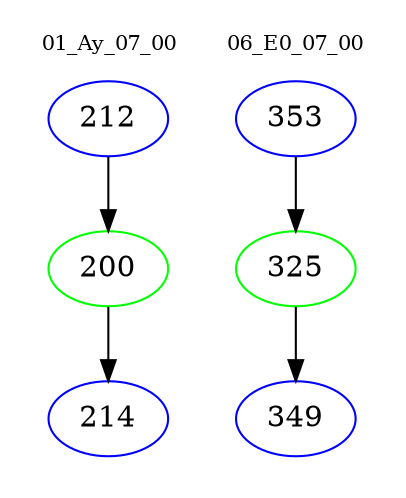 digraph{
subgraph cluster_0 {
color = white
label = "01_Ay_07_00";
fontsize=10;
T0_212 [label="212", color="blue"]
T0_212 -> T0_200 [color="black"]
T0_200 [label="200", color="green"]
T0_200 -> T0_214 [color="black"]
T0_214 [label="214", color="blue"]
}
subgraph cluster_1 {
color = white
label = "06_E0_07_00";
fontsize=10;
T1_353 [label="353", color="blue"]
T1_353 -> T1_325 [color="black"]
T1_325 [label="325", color="green"]
T1_325 -> T1_349 [color="black"]
T1_349 [label="349", color="blue"]
}
}
